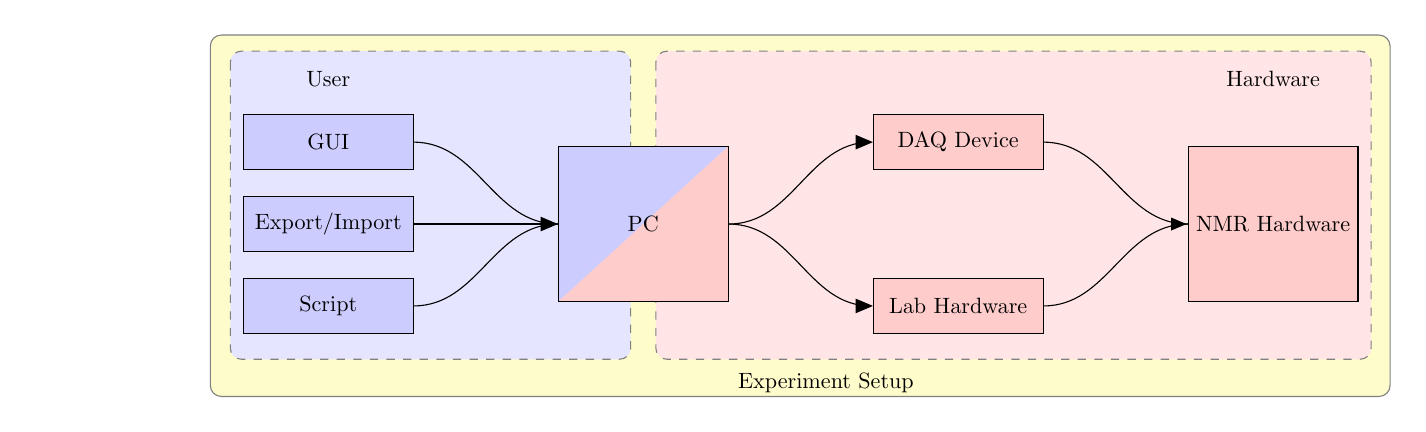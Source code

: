 \usetikzlibrary{shapes,arrows}
\usetikzlibrary{calc}
\usetikzlibrary{arrows.meta}
\newcommand{\mx}[1]{\mathbf{\bm{#1}}} % Matrix command
\newcommand{\vc}[1]{\mathbf{\bm{#1}}} % Vector command 
 
\pgfdeclarelayer{background}
\pgfdeclarelayer{foreground}
\pgfsetlayers{background,main,foreground}

\tikzset{
diagonal fill/.style 2 args={fill=#2, path picture={
\fill[#1, sharp corners] (path picture bounding box.south west) -|
                         (path picture bounding box.north east) -- cycle;}},
reversed diagonal fill/.style 2 args={fill=#2, path picture={
\fill[#1, sharp corners] (path picture bounding box.north west) |- 
                         (path picture bounding box.south east) -- cycle;}}
}

% Define a few styles and constants
\tikzstyle{sub}=[draw, fill=blue!20, text width=7em, 
    text centered, minimum height=2.5em]
\tikzstyle{subR}=[draw, fill=red!20, text width=7em, 
    text centered, minimum height=2.5em]
\tikzstyle{major}=[draw, text width=7em, 
    text centered, minimum height=7em,diagonal fill={red!20}{blue!20}]
\tikzstyle{majorR}=[draw, fill=red!20, text width=7em, 
    text centered, minimum height=7em]
\def\blockHorDist{5}
\def\edgedist{2.5}
\def\blockwidth{3}
\def\blockVertDist{1.3}
\def\offset{(-1.4,0.7)}
\def\root{(0,0)}

\begin{tikzpicture}[auto, >=triangle 45]
\begin{scope}[scale=0.8, transform shape]
    %\node (naveq) [naveqs] {Navigation equations};
    % Note the use of \path instead of \node at ... below. 
    \draw (0,\blockVertDist) node (gui) [sub] {GUI};
    \draw \root node (exp) [sub] {Export/Import};
    \draw(0,-\blockVertDist) node (script) [sub] {Script};

    \draw \root+(\blockHorDist,0) node (pc) [major] {PC};

    \draw (0,\blockVertDist)+(2*\blockHorDist,0) node (daq) [subR] {DAQ Device};
    \draw(0,-\blockVertDist)+(2*\blockHorDist,0) node (lab) [subR] {Lab Hardware};

    \draw \root+(3*\blockHorDist,0) node (nmr) [majorR] {NMR Hardware};

	\draw[-] (gui.east) to[out=0,in=180] (pc);
	\draw[->] (exp) -- (pc);
	\draw[-] (script.east)  to[out=0,in=180]  (pc);

	\draw[->] (pc) to[out=0,in=180] (daq.west);
	\draw[->] (pc) to[out=0,in=180] (lab.west);
    
	\draw[-] (daq.east) to[out=0,in=180] (nmr);
	\draw[->,draw opacity=0] (pc) to[out=0,in=180] (nmr);
	\draw[-] (lab.east) to[out=0,in=180] (nmr);
    % Unfortunately we cant use the convenient \path (fromnode) -- (tonode) 
    % syntax here. This is because TikZ draws the path from the node centers
    % and clip the path at the node boundaries. We want horizontal lines, but
    % the sensor and naveq blocks aren't aligned horizontally. Instead we use
    % the line intersection syntax |- to calculate the correct coordinate
    %\path [draw, ->] (gyros) -- node [above] {a} (naveq.west |- gyros) ;
    % We could simply have written (gyros) .. (naveq.140). However, it's
    % best to avoid hard coding coordinates
    %\path [draw, ->] (accel) -- node [above] {a} (naveq.west |- accel);
    \node (USER) [above of=gui] {User};
    \node (HARDWARE) at (USER -| nmr) {Hardware};
   % 
   % \draw  (USER.west) - (USER.south) +\offset node (EXP) {Experiment};
    %\draw [->] (naveq.50) -- node [ann] {Velocity } + (\edgedist,0) node[right] {a};
    %\draw [->] (naveq.20) -- node [ann] {Attitude} + (\edgedist,0) node[right] { a};
    %\draw [->] (naveq.-25) -- node [ann] {Horisontal position} + (\edgedist,0)node [right] {a};
    %\draw [->] (naveq.-50) -- node [ann] {Depth} + (\edgedist,0) no+de[right] {$z$};
    
    % Now it's time to draw the colored IMU and INS rectangles.
    % To draw them behind the blocks we use pgf layers. This way we  
    % can use the above block coordinates to place the backgrounds   
    \begin{pgfonlayer}{background}
        % Compute a few helper coordinates
        \draw (USER.west)+\offset node (a) {};
        \draw (nmr.south east)+(+0.5,-1.5) node (b) {};
        \draw[fill=yellow!20,rounded corners, draw=black!50]
            (a) rectangle (b);
		\path let \p1 = (a), \p2 = (b) in node at (\x2/2 - 1.5em, \y2+6) {Experiment Setup};
		%\node at (\x{a},0) (EXP) {Experiment};
        \draw (USER.north west -| gui.west) +(-0.2,0.2) node (a) {};
        \draw (pc.south|-script.south)+(-0.2,-0.4) node (b) {};
        \draw[fill=blue!10,rounded corners, draw=black!50, dashed]
            (a) rectangle (b);
		\draw (USER.north west -| pc) +(0.2,0.2) node (a) {};
        \draw (nmr.south east |-script.south)+(0.2,-0.4) node (b) {};
        \draw[fill=red!10,rounded corners, draw=black!50, dashed]
            (a) rectangle (b);
    \end{pgfonlayer}
\end{scope}
\end{tikzpicture}

